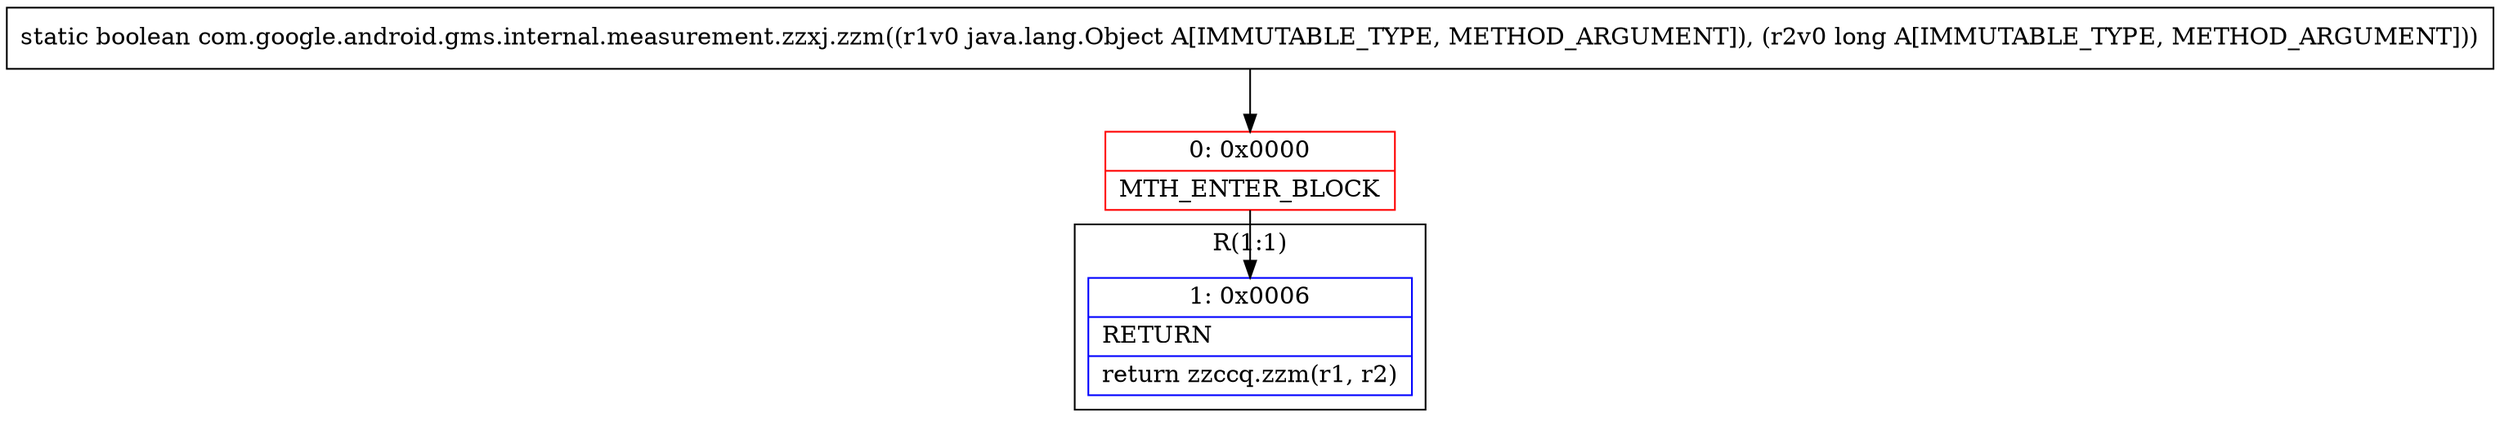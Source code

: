 digraph "CFG forcom.google.android.gms.internal.measurement.zzxj.zzm(Ljava\/lang\/Object;J)Z" {
subgraph cluster_Region_1561661344 {
label = "R(1:1)";
node [shape=record,color=blue];
Node_1 [shape=record,label="{1\:\ 0x0006|RETURN\l|return zzccq.zzm(r1, r2)\l}"];
}
Node_0 [shape=record,color=red,label="{0\:\ 0x0000|MTH_ENTER_BLOCK\l}"];
MethodNode[shape=record,label="{static boolean com.google.android.gms.internal.measurement.zzxj.zzm((r1v0 java.lang.Object A[IMMUTABLE_TYPE, METHOD_ARGUMENT]), (r2v0 long A[IMMUTABLE_TYPE, METHOD_ARGUMENT])) }"];
MethodNode -> Node_0;
Node_0 -> Node_1;
}

